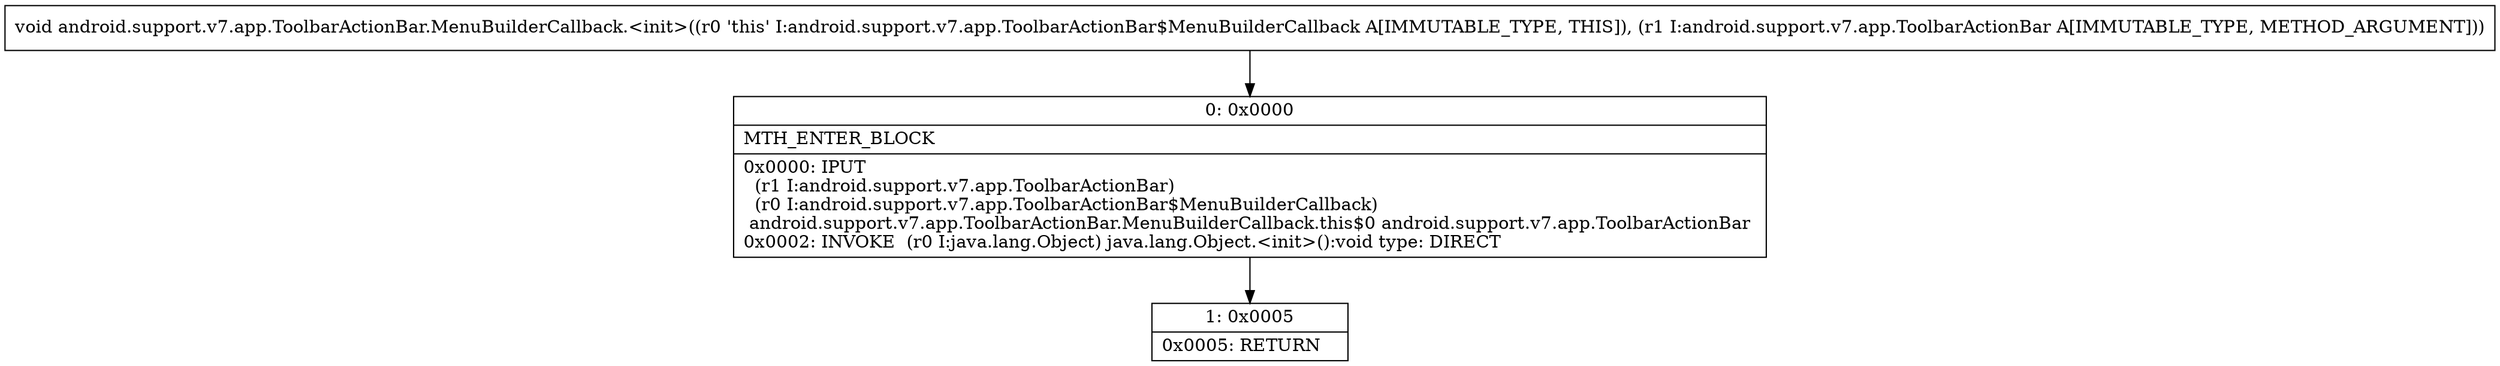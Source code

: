 digraph "CFG forandroid.support.v7.app.ToolbarActionBar.MenuBuilderCallback.\<init\>(Landroid\/support\/v7\/app\/ToolbarActionBar;)V" {
Node_0 [shape=record,label="{0\:\ 0x0000|MTH_ENTER_BLOCK\l|0x0000: IPUT  \l  (r1 I:android.support.v7.app.ToolbarActionBar)\l  (r0 I:android.support.v7.app.ToolbarActionBar$MenuBuilderCallback)\l android.support.v7.app.ToolbarActionBar.MenuBuilderCallback.this$0 android.support.v7.app.ToolbarActionBar \l0x0002: INVOKE  (r0 I:java.lang.Object) java.lang.Object.\<init\>():void type: DIRECT \l}"];
Node_1 [shape=record,label="{1\:\ 0x0005|0x0005: RETURN   \l}"];
MethodNode[shape=record,label="{void android.support.v7.app.ToolbarActionBar.MenuBuilderCallback.\<init\>((r0 'this' I:android.support.v7.app.ToolbarActionBar$MenuBuilderCallback A[IMMUTABLE_TYPE, THIS]), (r1 I:android.support.v7.app.ToolbarActionBar A[IMMUTABLE_TYPE, METHOD_ARGUMENT])) }"];
MethodNode -> Node_0;
Node_0 -> Node_1;
}


